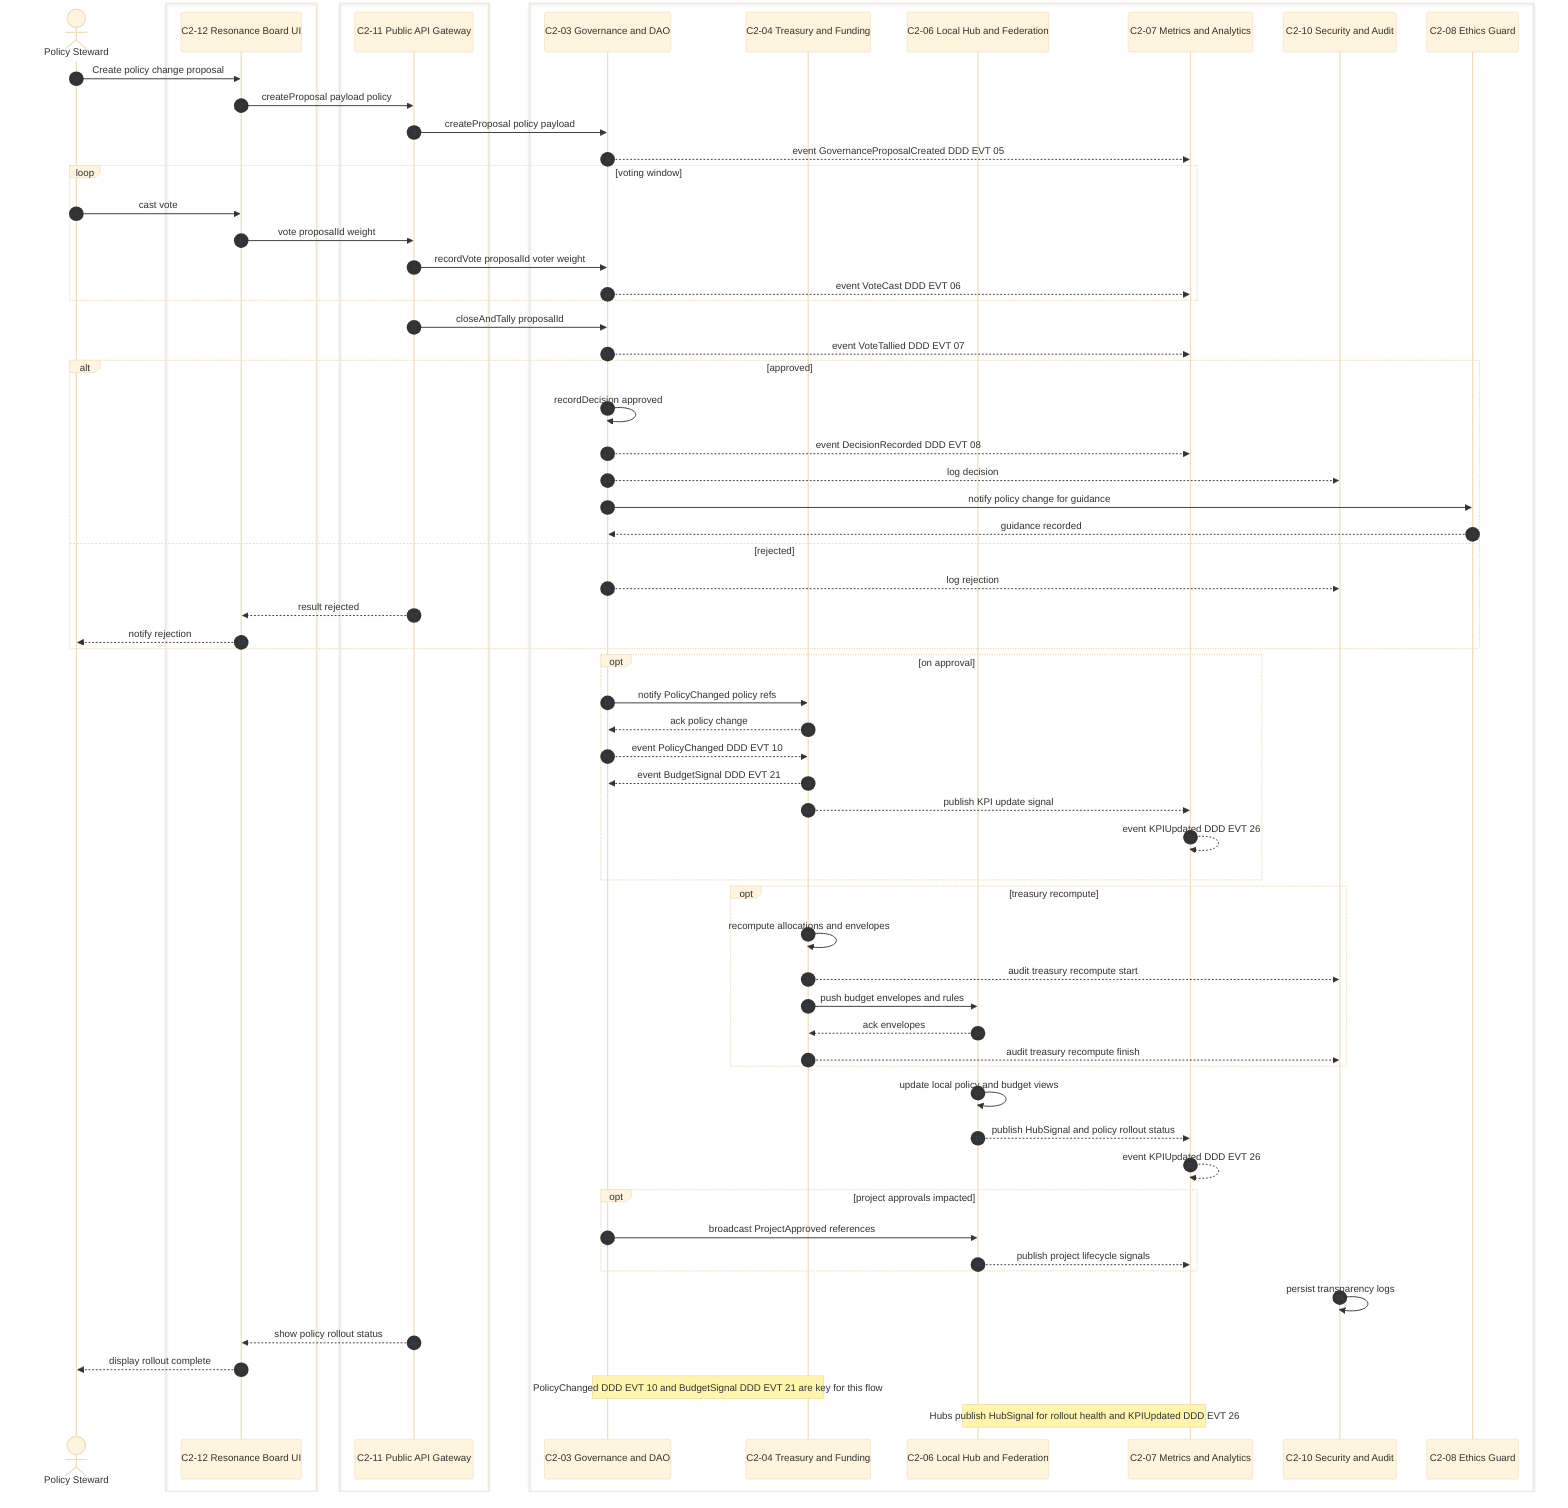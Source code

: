 %%{init: {'theme':'base','themeVariables':{ 'sequenceNumberColor':'#334155'}}}%%
sequenceDiagram
autonumber

actor A as Policy Steward

box #8b5cf6 UI
  participant UI as C2-12 Resonance Board UI
end

box #fde68a Control or API
  participant API as C2-11 Public API Gateway
end

box #ff8b00 Core Services
  participant GOV as C2-03 Governance and DAO
  participant TRE as C2-04 Treasury and Funding
  participant HUB as C2-06 Local Hub and Federation
  participant MET as C2-07 Metrics and Analytics
  participant SEC as C2-10 Security and Audit
  participant ETH as C2-08 Ethics Guard
end

%% -------- Draft and approve policy change --------
A ->> UI: Create policy change proposal
UI ->> API: createProposal payload policy
API ->> GOV: createProposal policy payload
GOV -->> MET: event GovernanceProposalCreated DDD EVT 05

loop voting window
  A ->> UI: cast vote
  UI ->> API: vote proposalId weight
  API ->> GOV: recordVote proposalId voter weight
  GOV -->> MET: event VoteCast DDD EVT 06
end

API ->> GOV: closeAndTally proposalId
GOV -->> MET: event VoteTallied DDD EVT 07

alt approved
  GOV ->> GOV: recordDecision approved
  GOV -->> MET: event DecisionRecorded DDD EVT 08
  GOV -->> SEC: log decision
  GOV ->> ETH: notify policy change for guidance
  ETH -->> GOV: guidance recorded
else rejected
  GOV -->> SEC: log rejection
  API -->> UI: result rejected
  UI -->> A: notify rejection
  %% stop here for rejection
end

%% -------- Publish PolicyChanged and BudgetSignal --------
opt on approval
  GOV ->> TRE: notify PolicyChanged policy refs
  TRE -->> GOV: ack policy change
  GOV -->> TRE: event PolicyChanged DDD EVT 10
  TRE -->> GOV: event BudgetSignal DDD EVT 21
  TRE -->> MET: publish KPI update signal
  MET -->> MET: event KPIUpdated DDD EVT 26
end

%% -------- Treasury computes new budgets and allocations --------
opt treasury recompute
  TRE ->> TRE: recompute allocations and envelopes
  TRE -->> SEC: audit treasury recompute start
  TRE ->> HUB: push budget envelopes and rules
  HUB -->> TRE: ack envelopes
  TRE -->> SEC: audit treasury recompute finish
end

%% -------- Hub synchronization and local rollout --------
HUB ->> HUB: update local policy and budget views
HUB -->> MET: publish HubSignal and policy rollout status
MET -->> MET: event KPIUpdated DDD EVT 26

%% -------- Optional project approvals path --------
opt project approvals impacted
  GOV ->> HUB: broadcast ProjectApproved references
  HUB -->> MET: publish project lifecycle signals
end

%% -------- Transparency and completion --------
SEC ->> SEC: persist transparency logs
API -->> UI: show policy rollout status
UI -->> A: display rollout complete

%% Notes
Note over GOV,TRE: PolicyChanged DDD EVT 10 and BudgetSignal DDD EVT 21 are key for this flow
Note over HUB,MET: Hubs publish HubSignal for rollout health and KPIUpdated DDD EVT 26